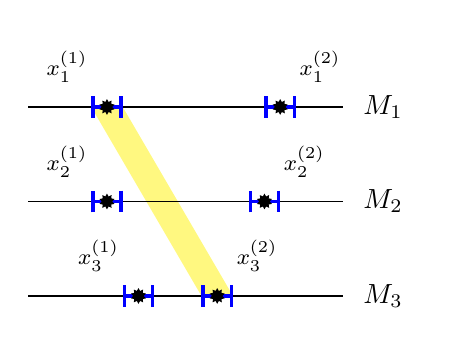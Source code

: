 \begin{tikzpicture}[scale=.4,every node/.style={minimum size=1cm},on grid,every
  text node part/.style={align=center}, declare function={ track(\x) =
    1.+3.0/7.5*\x; trackb(\x) = 1.9+.4/1.5*(\x-2.25); }]
  
  \def \a {2.5}
  \def \b {8}


  \begin{scope}%[xshift = 520]

    \fill[yellow!50!white] (2,6) -- (5.5,0) -- (6.5,0) -- (3,6);
      
    
    \def \y {6}
    \draw (0,\y) -- (10,\y) node[right] {$M_1$};
    \draw[blue,very thick,|-|] ({2.5-.5},\y) -- ({2.5+.5},\y);
    \node[fill,star,star points=10,scale=0.2] (x11) at (2.5,\y) {} node[above left] at
    (x11) {\footnotesize $x_1^{(1)}$};
    \draw[blue,very thick,|-|] ({8-.5},\y) -- ({8+.5},\y);
    \node[fill,star,star points=10,scale=0.2] (x12) at (8,\y) {} node[above right] at
    (x12) {\footnotesize $x_1^{(2)}$};

    \def \y {3}
    \draw (0,\y) -- (10,\y) node[right] {$M_2$};
    \draw[blue,very thick,|-|] ({2.5-.5},\y) -- ({2.5+.5},\y);
    \node[fill,star,star points=10,scale=0.2] (x21) at (2.5,\y) {} node[above left] at
    (x21) {\footnotesize $x_2^{(1)}$};
    \draw[blue,very thick,|-|] ({7.5-.5},\y) -- ({7.5+.5},\y);
    \node[fill,star,star points=10,scale=0.2] (x22) at (7.5,\y) {} node[above right] at
    (x22) {\footnotesize $x_2^{(2)}$};

    \def \y {0}
    \draw (0,\y) -- (10,\y) node[right] {$M_3$};
    \draw[blue,very thick,|-|] ({3.5-.5},\y) -- ({3.5+.5},\y);
    \node[fill,star,star points=10,scale=0.2] (x31) at (3.5,\y) {} node[above left] at
    (x31) {\footnotesize $x_3^{(1)}$};
    \draw[blue,very thick,|-|] ({6-.5},\y) -- ({6+.5},\y);
    \node[fill,star,star points=10,scale=0.2] (x32) at (6,\y) {} node[above right] at
    (x32) {\footnotesize $x_3^{(2)}$};

  \end{scope}

%  % aligned
%  \begin{scope} [xshift = 520]
%
%   % axis
%    \draw[->] (-1,-1) -- (11,-1) node[right] {z};
%    \draw[->] (0,-2) -- (0,7) node[above] {x};
%
%    % track
%    \draw[red,domain=-.5:10,variable=\x] plot ({\x}, {track(\x)} ) ;
%
%    % m1
%%    \draw[dashed] (2.25,{track(2.25)} ) --  (0,{track(2.25)}) node[left] {$x_1$};
%    \draw[dashed] (2.25,-1) -- (2.25,1) node[below=1] {$z_1$};
%    \fill[blue] (2,{track(2)}) rectangle (2.5,{track(2.5)});
%    \draw[thick] (2,1) rectangle (2.5,5)  node[above] {$M_1$};
%    
%
%    % m2
%
%    \fill[red!50!white] (5,{track(5)+\b}) rectangle (5.5,{track(5.5)+\b});
%    \draw[thick,red,dotted] (5,{1+\b}) rectangle (5.5,{5+\b});
%
%
%    \draw[dashed] (5.25,{track(5.25)} ) --  (0,{track(5.25)}) node[left] {$x_2'=x_2+\Delta_2$};
%    \draw[dashed] (5.25,-1) -- (5.25,{1}) node[below=1] {$z_2$};
%    \fill[blue] (5,{track(5)}) rectangle (5.5,{track(5.5)});
%    \draw[thick] (5,1) rectangle (5.5,5)  node[above] {$M_2$};
%
%    % m3
%%    \draw[dashed] (8,{track(8.25)} ) -- (0,{track(8.25)}) node[left] {$x_3$};    
%    \draw[dashed] (8.25,-1) -- (8.25,1) node[below=1] {$z_3$};
%    \fill[blue]  (8,{track(8)}) rectangle (8.5,{track(8.5)});
%    \draw[thick] (8,1)          rectangle (8.5,5)  node[above] {$M_3$};
%  \end{scope}
%  
\end{tikzpicture}
